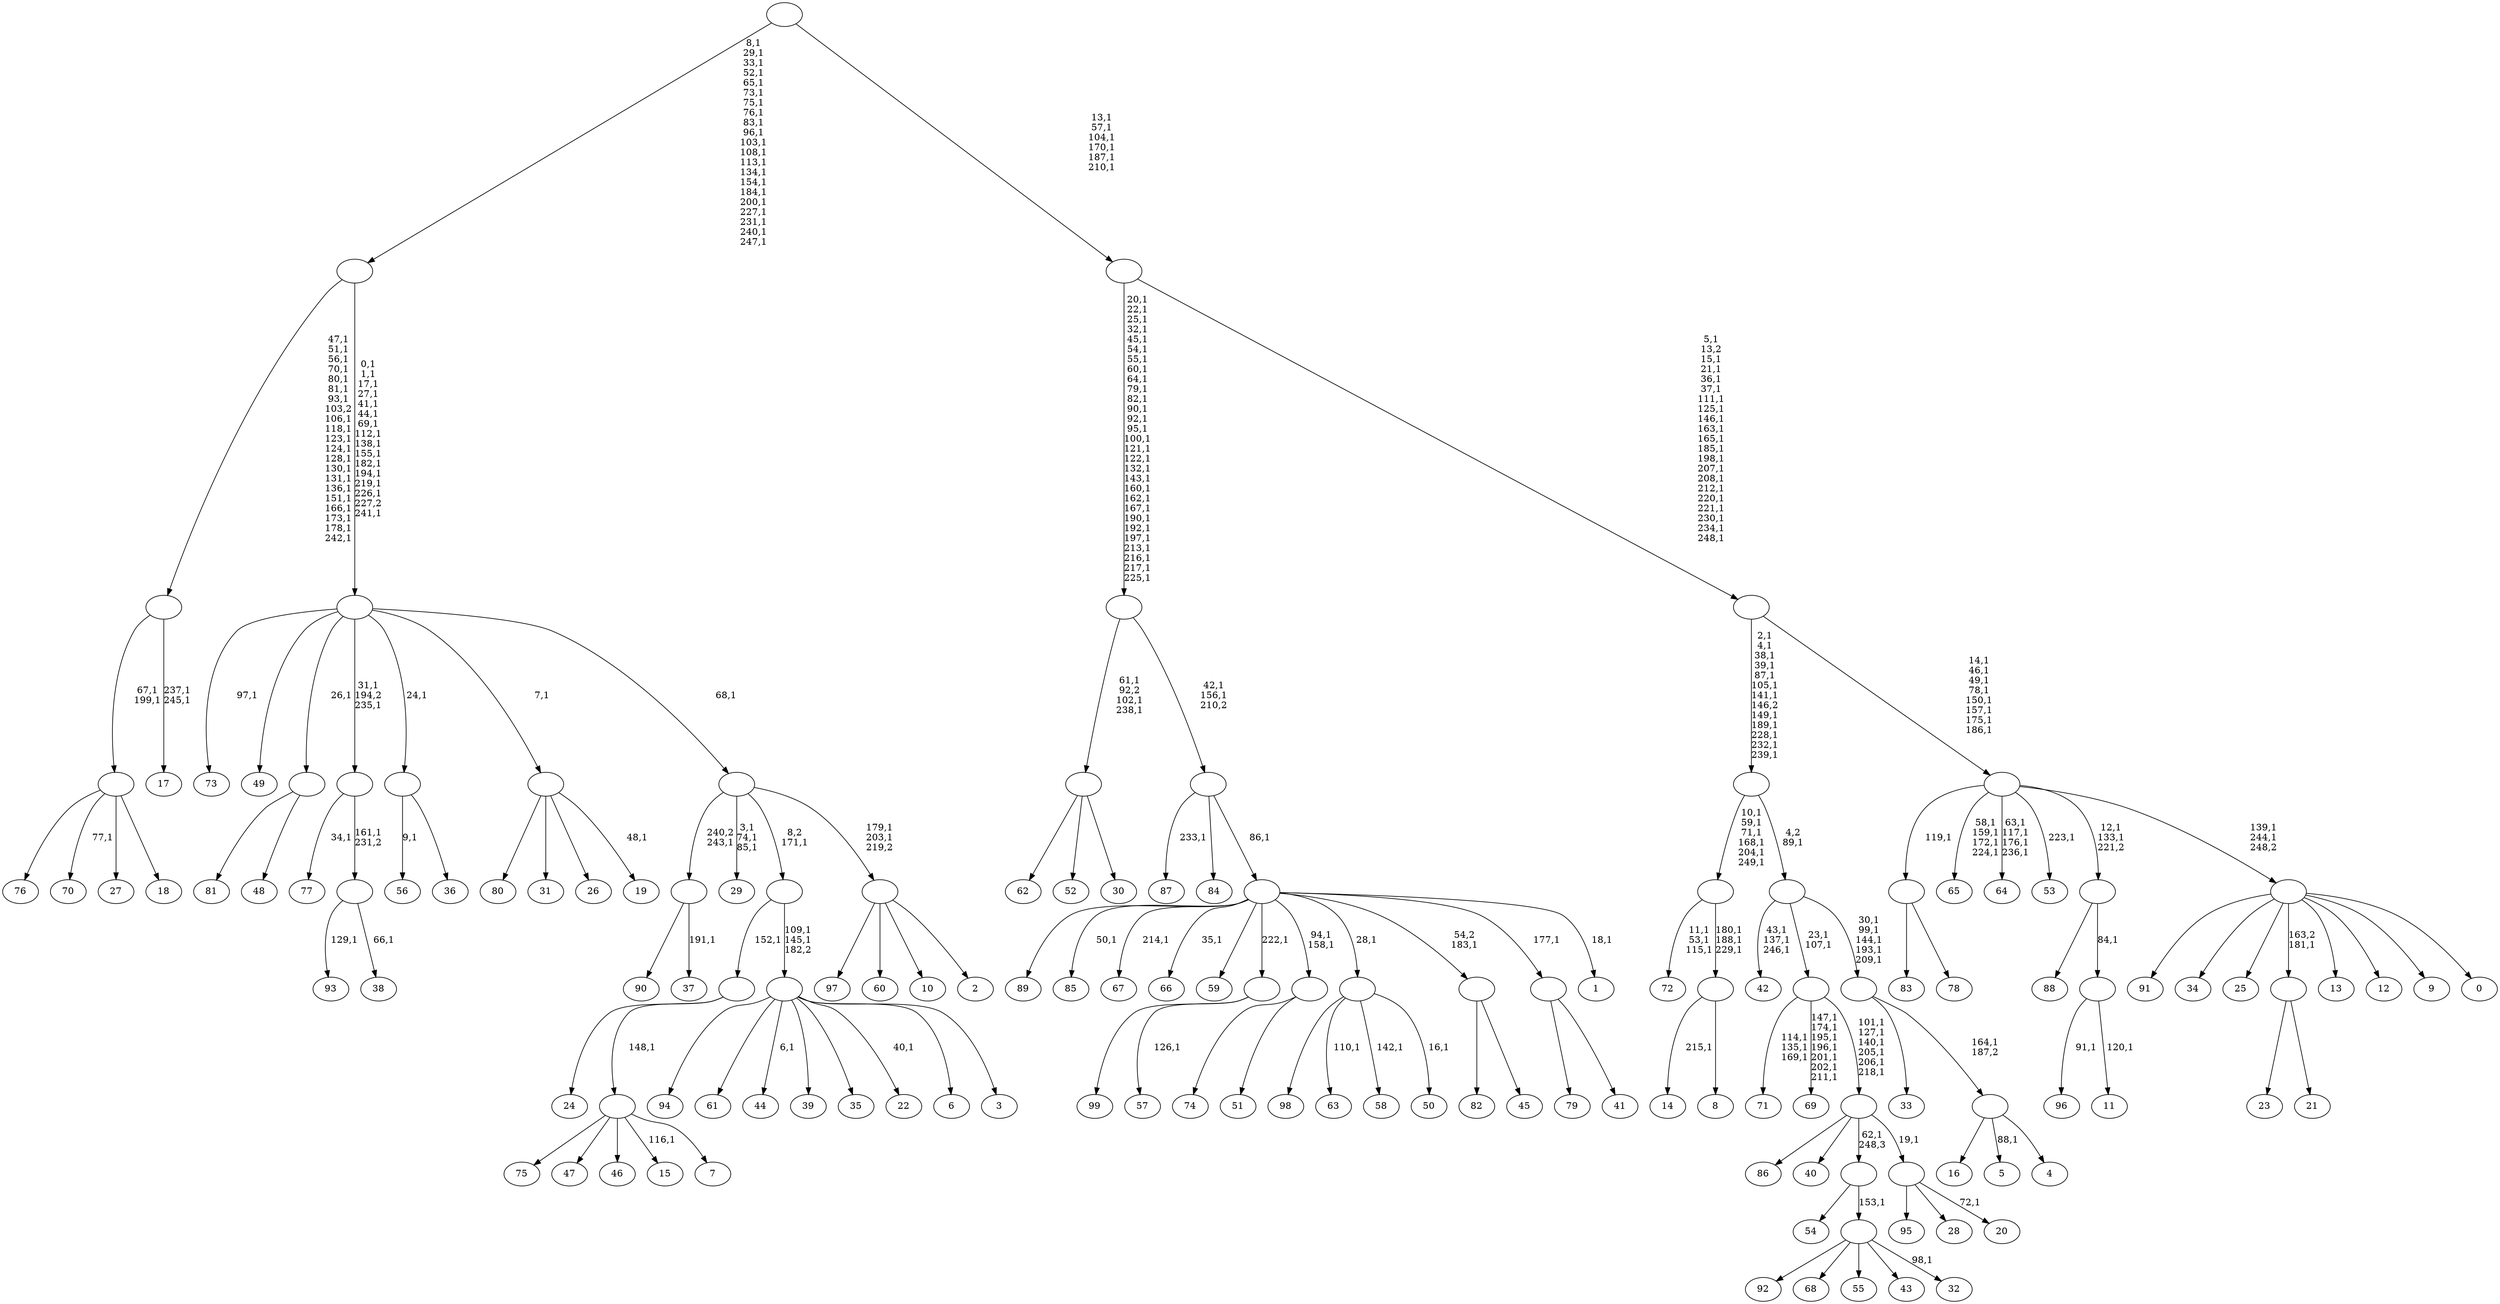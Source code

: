 digraph T {
	350 [label="99"]
	349 [label="98"]
	348 [label="97"]
	347 [label="96"]
	345 [label="95"]
	344 [label="94"]
	343 [label="93"]
	341 [label="92"]
	340 [label="91"]
	339 [label="90"]
	338 [label="89"]
	337 [label="88"]
	336 [label="87"]
	334 [label="86"]
	333 [label="85"]
	331 [label="84"]
	330 [label="83"]
	329 [label="82"]
	328 [label="81"]
	327 [label="80"]
	326 [label="79"]
	325 [label="78"]
	324 [label=""]
	323 [label="77"]
	321 [label="76"]
	320 [label="75"]
	319 [label="74"]
	318 [label="73"]
	316 [label="72"]
	312 [label="71"]
	308 [label="70"]
	306 [label="69"]
	298 [label="68"]
	297 [label="67"]
	295 [label="66"]
	293 [label="65"]
	288 [label="64"]
	283 [label="63"]
	281 [label="62"]
	280 [label="61"]
	279 [label="60"]
	278 [label="59"]
	277 [label="58"]
	275 [label="57"]
	273 [label=""]
	272 [label="56"]
	270 [label="55"]
	269 [label="54"]
	268 [label="53"]
	266 [label="52"]
	265 [label="51"]
	264 [label=""]
	262 [label="50"]
	260 [label=""]
	259 [label="49"]
	258 [label="48"]
	257 [label=""]
	256 [label="47"]
	255 [label="46"]
	254 [label="45"]
	253 [label=""]
	252 [label="44"]
	250 [label="43"]
	249 [label="42"]
	245 [label="41"]
	244 [label=""]
	243 [label="40"]
	242 [label="39"]
	241 [label="38"]
	239 [label=""]
	238 [label=""]
	236 [label="37"]
	234 [label=""]
	233 [label="36"]
	232 [label=""]
	231 [label="35"]
	230 [label="34"]
	229 [label="33"]
	228 [label="32"]
	226 [label=""]
	225 [label=""]
	224 [label="31"]
	223 [label="30"]
	222 [label=""]
	219 [label="29"]
	215 [label="28"]
	214 [label="27"]
	213 [label="26"]
	212 [label="25"]
	211 [label="24"]
	210 [label="23"]
	209 [label="22"]
	207 [label="21"]
	206 [label=""]
	205 [label="20"]
	203 [label=""]
	202 [label=""]
	196 [label=""]
	194 [label="19"]
	192 [label=""]
	191 [label="18"]
	190 [label=""]
	188 [label="17"]
	185 [label=""]
	165 [label="16"]
	164 [label="15"]
	162 [label="14"]
	160 [label="13"]
	159 [label="12"]
	158 [label="11"]
	156 [label=""]
	155 [label=""]
	153 [label="10"]
	152 [label="9"]
	151 [label="8"]
	150 [label=""]
	147 [label=""]
	141 [label="7"]
	140 [label=""]
	139 [label=""]
	138 [label="6"]
	137 [label="5"]
	135 [label="4"]
	134 [label=""]
	133 [label=""]
	128 [label=""]
	127 [label=""]
	115 [label="3"]
	114 [label=""]
	112 [label=""]
	111 [label="2"]
	110 [label=""]
	108 [label=""]
	107 [label=""]
	92 [label=""]
	71 [label="1"]
	69 [label=""]
	68 [label=""]
	66 [label=""]
	37 [label="0"]
	36 [label=""]
	34 [label=""]
	26 [label=""]
	6 [label=""]
	0 [label=""]
	324 -> 330 [label=""]
	324 -> 325 [label=""]
	273 -> 275 [label="126,1"]
	273 -> 350 [label=""]
	264 -> 319 [label=""]
	264 -> 265 [label=""]
	260 -> 262 [label="16,1"]
	260 -> 277 [label="142,1"]
	260 -> 283 [label="110,1"]
	260 -> 349 [label=""]
	257 -> 328 [label=""]
	257 -> 258 [label=""]
	253 -> 329 [label=""]
	253 -> 254 [label=""]
	244 -> 326 [label=""]
	244 -> 245 [label=""]
	239 -> 241 [label="66,1"]
	239 -> 343 [label="129,1"]
	238 -> 323 [label="34,1"]
	238 -> 239 [label="161,1\n231,2"]
	234 -> 236 [label="191,1"]
	234 -> 339 [label=""]
	232 -> 272 [label="9,1"]
	232 -> 233 [label=""]
	226 -> 228 [label="98,1"]
	226 -> 341 [label=""]
	226 -> 298 [label=""]
	226 -> 270 [label=""]
	226 -> 250 [label=""]
	225 -> 269 [label=""]
	225 -> 226 [label="153,1"]
	222 -> 281 [label=""]
	222 -> 266 [label=""]
	222 -> 223 [label=""]
	206 -> 210 [label=""]
	206 -> 207 [label=""]
	203 -> 205 [label="72,1"]
	203 -> 345 [label=""]
	203 -> 215 [label=""]
	202 -> 334 [label=""]
	202 -> 243 [label=""]
	202 -> 225 [label="62,1\n248,3"]
	202 -> 203 [label="19,1"]
	196 -> 202 [label="101,1\n127,1\n140,1\n205,1\n206,1\n218,1"]
	196 -> 306 [label="147,1\n174,1\n195,1\n196,1\n201,1\n202,1\n211,1"]
	196 -> 312 [label="114,1\n135,1\n169,1"]
	192 -> 194 [label="48,1"]
	192 -> 327 [label=""]
	192 -> 224 [label=""]
	192 -> 213 [label=""]
	190 -> 308 [label="77,1"]
	190 -> 321 [label=""]
	190 -> 214 [label=""]
	190 -> 191 [label=""]
	185 -> 188 [label="237,1\n245,1"]
	185 -> 190 [label="67,1\n199,1"]
	156 -> 158 [label="120,1"]
	156 -> 347 [label="91,1"]
	155 -> 337 [label=""]
	155 -> 156 [label="84,1"]
	150 -> 162 [label="215,1"]
	150 -> 151 [label=""]
	147 -> 150 [label="180,1\n188,1\n229,1"]
	147 -> 316 [label="11,1\n53,1\n115,1"]
	140 -> 164 [label="116,1"]
	140 -> 320 [label=""]
	140 -> 256 [label=""]
	140 -> 255 [label=""]
	140 -> 141 [label=""]
	139 -> 211 [label=""]
	139 -> 140 [label="148,1"]
	134 -> 137 [label="88,1"]
	134 -> 165 [label=""]
	134 -> 135 [label=""]
	133 -> 229 [label=""]
	133 -> 134 [label="164,1\n187,2"]
	128 -> 133 [label="30,1\n99,1\n144,1\n193,1\n209,1"]
	128 -> 196 [label="23,1\n107,1"]
	128 -> 249 [label="43,1\n137,1\n246,1"]
	127 -> 147 [label="10,1\n59,1\n71,1\n168,1\n204,1\n249,1"]
	127 -> 128 [label="4,2\n89,1"]
	114 -> 209 [label="40,1"]
	114 -> 252 [label="6,1"]
	114 -> 344 [label=""]
	114 -> 280 [label=""]
	114 -> 242 [label=""]
	114 -> 231 [label=""]
	114 -> 138 [label=""]
	114 -> 115 [label=""]
	112 -> 114 [label="109,1\n145,1\n182,2"]
	112 -> 139 [label="152,1"]
	110 -> 348 [label=""]
	110 -> 279 [label=""]
	110 -> 153 [label=""]
	110 -> 111 [label=""]
	108 -> 110 [label="179,1\n203,1\n219,2"]
	108 -> 219 [label="3,1\n74,1\n85,1"]
	108 -> 234 [label="240,2\n243,1"]
	108 -> 112 [label="8,2\n171,1"]
	107 -> 238 [label="31,1\n194,2\n235,1"]
	107 -> 318 [label="97,1"]
	107 -> 259 [label=""]
	107 -> 257 [label="26,1"]
	107 -> 232 [label="24,1"]
	107 -> 192 [label="7,1"]
	107 -> 108 [label="68,1"]
	92 -> 107 [label="0,1\n1,1\n17,1\n27,1\n41,1\n44,1\n69,1\n112,1\n138,1\n155,1\n182,1\n194,1\n219,1\n226,1\n227,2\n241,1"]
	92 -> 185 [label="47,1\n51,1\n56,1\n70,1\n80,1\n81,1\n93,1\n103,2\n106,1\n118,1\n123,1\n124,1\n128,1\n130,1\n131,1\n136,1\n151,1\n166,1\n173,1\n178,1\n242,1"]
	69 -> 71 [label="18,1"]
	69 -> 264 [label="94,1\n158,1"]
	69 -> 295 [label="35,1"]
	69 -> 297 [label="214,1"]
	69 -> 333 [label="50,1"]
	69 -> 338 [label=""]
	69 -> 278 [label=""]
	69 -> 273 [label="222,1"]
	69 -> 260 [label="28,1"]
	69 -> 253 [label="54,2\n183,1"]
	69 -> 244 [label="177,1"]
	68 -> 336 [label="233,1"]
	68 -> 331 [label=""]
	68 -> 69 [label="86,1"]
	66 -> 68 [label="42,1\n156,1\n210,2"]
	66 -> 222 [label="61,1\n92,2\n102,1\n238,1"]
	36 -> 340 [label=""]
	36 -> 230 [label=""]
	36 -> 212 [label=""]
	36 -> 206 [label="163,2\n181,1"]
	36 -> 160 [label=""]
	36 -> 159 [label=""]
	36 -> 152 [label=""]
	36 -> 37 [label=""]
	34 -> 36 [label="139,1\n244,1\n248,2"]
	34 -> 155 [label="12,1\n133,1\n221,2"]
	34 -> 268 [label="223,1"]
	34 -> 288 [label="63,1\n117,1\n176,1\n236,1"]
	34 -> 293 [label="58,1\n159,1\n172,1\n224,1"]
	34 -> 324 [label="119,1"]
	26 -> 34 [label="14,1\n46,1\n49,1\n78,1\n150,1\n157,1\n175,1\n186,1"]
	26 -> 127 [label="2,1\n4,1\n38,1\n39,1\n87,1\n105,1\n141,1\n146,2\n149,1\n189,1\n228,1\n232,1\n239,1"]
	6 -> 26 [label="5,1\n13,2\n15,1\n21,1\n36,1\n37,1\n111,1\n125,1\n146,1\n163,1\n165,1\n185,1\n198,1\n207,1\n208,1\n212,1\n220,1\n221,1\n230,1\n234,1\n248,1"]
	6 -> 66 [label="20,1\n22,1\n25,1\n32,1\n45,1\n54,1\n55,1\n60,1\n64,1\n79,1\n82,1\n90,1\n92,1\n95,1\n100,1\n121,1\n122,1\n132,1\n143,1\n160,1\n162,1\n167,1\n190,1\n192,1\n197,1\n213,1\n216,1\n217,1\n225,1"]
	0 -> 6 [label="13,1\n57,1\n104,1\n170,1\n187,1\n210,1"]
	0 -> 92 [label="8,1\n29,1\n33,1\n52,1\n65,1\n73,1\n75,1\n76,1\n83,1\n96,1\n103,1\n108,1\n113,1\n134,1\n154,1\n184,1\n200,1\n227,1\n231,1\n240,1\n247,1"]
}
